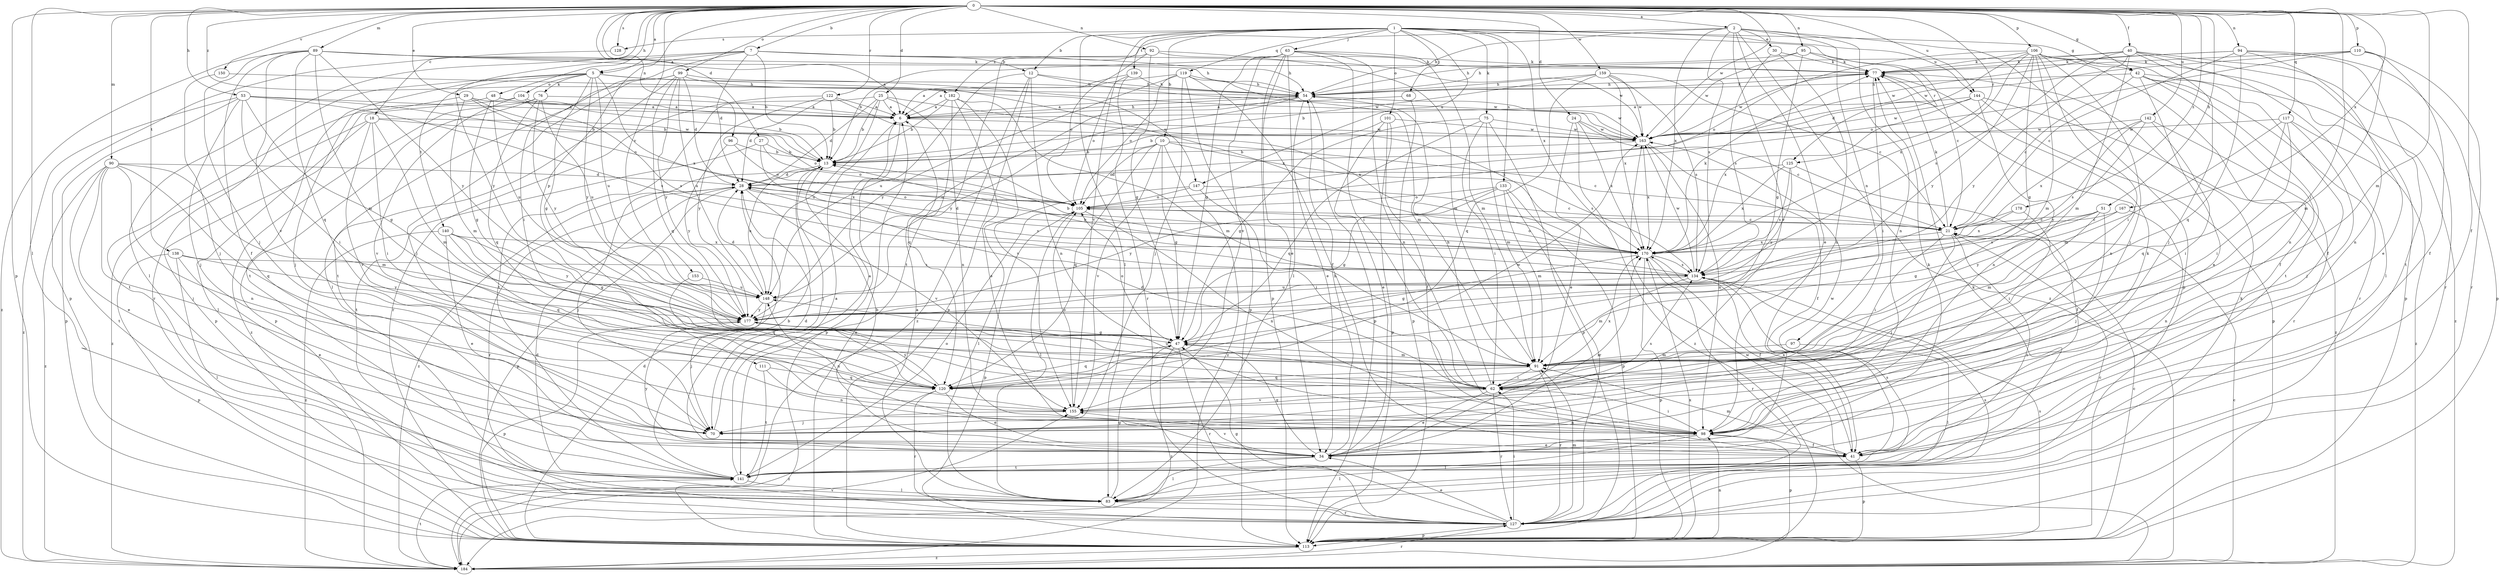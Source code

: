 strict digraph  {
0;
1;
2;
5;
6;
7;
10;
12;
13;
18;
21;
24;
25;
27;
28;
29;
30;
34;
40;
41;
42;
47;
48;
51;
53;
54;
62;
63;
68;
70;
75;
76;
77;
83;
89;
90;
91;
92;
94;
95;
96;
97;
98;
99;
101;
104;
105;
106;
110;
111;
113;
117;
119;
120;
122;
125;
127;
128;
133;
134;
138;
139;
140;
141;
142;
144;
147;
148;
150;
153;
155;
159;
163;
167;
170;
177;
178;
182;
184;
0 -> 2  [label=a];
0 -> 5  [label=a];
0 -> 7  [label=b];
0 -> 18  [label=c];
0 -> 24  [label=d];
0 -> 25  [label=d];
0 -> 27  [label=d];
0 -> 29  [label=e];
0 -> 40  [label=f];
0 -> 41  [label=f];
0 -> 42  [label=g];
0 -> 48  [label=h];
0 -> 51  [label=h];
0 -> 53  [label=h];
0 -> 62  [label=i];
0 -> 83  [label=l];
0 -> 89  [label=m];
0 -> 90  [label=m];
0 -> 91  [label=m];
0 -> 92  [label=n];
0 -> 94  [label=n];
0 -> 95  [label=n];
0 -> 96  [label=n];
0 -> 99  [label=o];
0 -> 106  [label=p];
0 -> 110  [label=p];
0 -> 111  [label=p];
0 -> 113  [label=p];
0 -> 117  [label=q];
0 -> 122  [label=r];
0 -> 125  [label=r];
0 -> 128  [label=s];
0 -> 138  [label=t];
0 -> 142  [label=u];
0 -> 144  [label=u];
0 -> 150  [label=v];
0 -> 153  [label=v];
0 -> 159  [label=w];
0 -> 163  [label=w];
0 -> 167  [label=x];
0 -> 178  [label=z];
0 -> 182  [label=z];
1 -> 10  [label=b];
1 -> 12  [label=b];
1 -> 42  [label=g];
1 -> 63  [label=j];
1 -> 68  [label=j];
1 -> 75  [label=k];
1 -> 83  [label=l];
1 -> 101  [label=o];
1 -> 119  [label=q];
1 -> 125  [label=r];
1 -> 128  [label=s];
1 -> 133  [label=s];
1 -> 139  [label=t];
1 -> 144  [label=u];
1 -> 147  [label=u];
1 -> 155  [label=v];
1 -> 170  [label=x];
2 -> 30  [label=e];
2 -> 34  [label=e];
2 -> 54  [label=h];
2 -> 97  [label=n];
2 -> 98  [label=n];
2 -> 113  [label=p];
2 -> 134  [label=s];
2 -> 155  [label=v];
2 -> 170  [label=x];
2 -> 182  [label=z];
2 -> 184  [label=z];
5 -> 47  [label=g];
5 -> 76  [label=k];
5 -> 104  [label=o];
5 -> 127  [label=r];
5 -> 140  [label=t];
5 -> 141  [label=t];
5 -> 147  [label=u];
5 -> 148  [label=u];
5 -> 163  [label=w];
5 -> 170  [label=x];
5 -> 177  [label=y];
6 -> 54  [label=h];
6 -> 113  [label=p];
6 -> 163  [label=w];
7 -> 5  [label=a];
7 -> 12  [label=b];
7 -> 13  [label=b];
7 -> 28  [label=d];
7 -> 54  [label=h];
7 -> 62  [label=i];
7 -> 83  [label=l];
7 -> 163  [label=w];
7 -> 177  [label=y];
10 -> 13  [label=b];
10 -> 21  [label=c];
10 -> 47  [label=g];
10 -> 105  [label=o];
10 -> 120  [label=q];
10 -> 134  [label=s];
10 -> 155  [label=v];
10 -> 184  [label=z];
12 -> 54  [label=h];
12 -> 98  [label=n];
12 -> 113  [label=p];
12 -> 148  [label=u];
12 -> 163  [label=w];
12 -> 184  [label=z];
13 -> 28  [label=d];
13 -> 70  [label=j];
13 -> 148  [label=u];
13 -> 184  [label=z];
18 -> 62  [label=i];
18 -> 83  [label=l];
18 -> 91  [label=m];
18 -> 105  [label=o];
18 -> 155  [label=v];
18 -> 163  [label=w];
18 -> 184  [label=z];
21 -> 28  [label=d];
21 -> 62  [label=i];
21 -> 70  [label=j];
21 -> 77  [label=k];
21 -> 141  [label=t];
21 -> 170  [label=x];
24 -> 21  [label=c];
24 -> 34  [label=e];
24 -> 163  [label=w];
24 -> 170  [label=x];
24 -> 184  [label=z];
25 -> 6  [label=a];
25 -> 13  [label=b];
25 -> 28  [label=d];
25 -> 98  [label=n];
25 -> 141  [label=t];
25 -> 148  [label=u];
25 -> 170  [label=x];
27 -> 13  [label=b];
27 -> 105  [label=o];
27 -> 141  [label=t];
27 -> 170  [label=x];
28 -> 70  [label=j];
28 -> 105  [label=o];
28 -> 113  [label=p];
28 -> 127  [label=r];
28 -> 134  [label=s];
28 -> 155  [label=v];
29 -> 6  [label=a];
29 -> 13  [label=b];
29 -> 70  [label=j];
29 -> 91  [label=m];
29 -> 105  [label=o];
30 -> 77  [label=k];
30 -> 98  [label=n];
30 -> 134  [label=s];
34 -> 13  [label=b];
34 -> 47  [label=g];
34 -> 54  [label=h];
34 -> 77  [label=k];
34 -> 83  [label=l];
34 -> 141  [label=t];
34 -> 155  [label=v];
34 -> 170  [label=x];
34 -> 177  [label=y];
40 -> 54  [label=h];
40 -> 70  [label=j];
40 -> 77  [label=k];
40 -> 91  [label=m];
40 -> 98  [label=n];
40 -> 113  [label=p];
40 -> 127  [label=r];
40 -> 134  [label=s];
40 -> 177  [label=y];
41 -> 28  [label=d];
41 -> 83  [label=l];
41 -> 91  [label=m];
41 -> 113  [label=p];
41 -> 163  [label=w];
41 -> 170  [label=x];
42 -> 21  [label=c];
42 -> 34  [label=e];
42 -> 41  [label=f];
42 -> 54  [label=h];
42 -> 127  [label=r];
42 -> 141  [label=t];
42 -> 184  [label=z];
47 -> 91  [label=m];
47 -> 105  [label=o];
47 -> 120  [label=q];
47 -> 127  [label=r];
47 -> 184  [label=z];
48 -> 6  [label=a];
48 -> 13  [label=b];
48 -> 47  [label=g];
48 -> 141  [label=t];
48 -> 148  [label=u];
51 -> 21  [label=c];
51 -> 47  [label=g];
51 -> 70  [label=j];
51 -> 91  [label=m];
51 -> 134  [label=s];
53 -> 6  [label=a];
53 -> 13  [label=b];
53 -> 47  [label=g];
53 -> 62  [label=i];
53 -> 70  [label=j];
53 -> 113  [label=p];
53 -> 134  [label=s];
53 -> 184  [label=z];
54 -> 6  [label=a];
54 -> 34  [label=e];
54 -> 77  [label=k];
54 -> 113  [label=p];
54 -> 148  [label=u];
54 -> 163  [label=w];
54 -> 177  [label=y];
62 -> 28  [label=d];
62 -> 34  [label=e];
62 -> 54  [label=h];
62 -> 127  [label=r];
62 -> 148  [label=u];
62 -> 155  [label=v];
62 -> 170  [label=x];
63 -> 13  [label=b];
63 -> 34  [label=e];
63 -> 47  [label=g];
63 -> 62  [label=i];
63 -> 77  [label=k];
63 -> 83  [label=l];
63 -> 91  [label=m];
63 -> 98  [label=n];
63 -> 113  [label=p];
63 -> 155  [label=v];
68 -> 6  [label=a];
68 -> 113  [label=p];
70 -> 6  [label=a];
75 -> 47  [label=g];
75 -> 62  [label=i];
75 -> 91  [label=m];
75 -> 113  [label=p];
75 -> 120  [label=q];
75 -> 163  [label=w];
76 -> 6  [label=a];
76 -> 113  [label=p];
76 -> 120  [label=q];
76 -> 148  [label=u];
76 -> 177  [label=y];
76 -> 184  [label=z];
77 -> 54  [label=h];
77 -> 62  [label=i];
77 -> 98  [label=n];
77 -> 163  [label=w];
83 -> 6  [label=a];
83 -> 47  [label=g];
83 -> 77  [label=k];
83 -> 127  [label=r];
89 -> 6  [label=a];
89 -> 41  [label=f];
89 -> 54  [label=h];
89 -> 70  [label=j];
89 -> 77  [label=k];
89 -> 91  [label=m];
89 -> 120  [label=q];
89 -> 155  [label=v];
89 -> 177  [label=y];
89 -> 184  [label=z];
90 -> 28  [label=d];
90 -> 34  [label=e];
90 -> 70  [label=j];
90 -> 91  [label=m];
90 -> 98  [label=n];
90 -> 120  [label=q];
90 -> 141  [label=t];
90 -> 184  [label=z];
91 -> 62  [label=i];
91 -> 120  [label=q];
91 -> 127  [label=r];
92 -> 47  [label=g];
92 -> 77  [label=k];
92 -> 91  [label=m];
92 -> 105  [label=o];
92 -> 141  [label=t];
94 -> 21  [label=c];
94 -> 34  [label=e];
94 -> 77  [label=k];
94 -> 113  [label=p];
94 -> 120  [label=q];
94 -> 141  [label=t];
94 -> 163  [label=w];
95 -> 21  [label=c];
95 -> 47  [label=g];
95 -> 54  [label=h];
95 -> 77  [label=k];
95 -> 163  [label=w];
96 -> 13  [label=b];
96 -> 105  [label=o];
96 -> 177  [label=y];
97 -> 83  [label=l];
97 -> 91  [label=m];
98 -> 34  [label=e];
98 -> 41  [label=f];
98 -> 62  [label=i];
98 -> 77  [label=k];
98 -> 83  [label=l];
98 -> 113  [label=p];
98 -> 148  [label=u];
99 -> 28  [label=d];
99 -> 54  [label=h];
99 -> 70  [label=j];
99 -> 83  [label=l];
99 -> 120  [label=q];
99 -> 141  [label=t];
99 -> 148  [label=u];
99 -> 170  [label=x];
99 -> 177  [label=y];
101 -> 13  [label=b];
101 -> 34  [label=e];
101 -> 41  [label=f];
101 -> 113  [label=p];
101 -> 163  [label=w];
104 -> 6  [label=a];
104 -> 113  [label=p];
104 -> 134  [label=s];
104 -> 155  [label=v];
105 -> 21  [label=c];
105 -> 83  [label=l];
105 -> 98  [label=n];
105 -> 113  [label=p];
106 -> 28  [label=d];
106 -> 41  [label=f];
106 -> 47  [label=g];
106 -> 62  [label=i];
106 -> 70  [label=j];
106 -> 77  [label=k];
106 -> 83  [label=l];
106 -> 91  [label=m];
106 -> 98  [label=n];
106 -> 105  [label=o];
106 -> 170  [label=x];
106 -> 177  [label=y];
110 -> 41  [label=f];
110 -> 77  [label=k];
110 -> 91  [label=m];
110 -> 105  [label=o];
110 -> 127  [label=r];
110 -> 163  [label=w];
111 -> 98  [label=n];
111 -> 120  [label=q];
111 -> 141  [label=t];
113 -> 6  [label=a];
113 -> 21  [label=c];
113 -> 28  [label=d];
113 -> 98  [label=n];
113 -> 134  [label=s];
113 -> 170  [label=x];
113 -> 184  [label=z];
117 -> 62  [label=i];
117 -> 70  [label=j];
117 -> 91  [label=m];
117 -> 120  [label=q];
117 -> 163  [label=w];
117 -> 184  [label=z];
119 -> 6  [label=a];
119 -> 41  [label=f];
119 -> 54  [label=h];
119 -> 70  [label=j];
119 -> 91  [label=m];
119 -> 105  [label=o];
119 -> 113  [label=p];
119 -> 177  [label=y];
120 -> 34  [label=e];
120 -> 127  [label=r];
120 -> 163  [label=w];
120 -> 177  [label=y];
120 -> 184  [label=z];
122 -> 6  [label=a];
122 -> 13  [label=b];
122 -> 28  [label=d];
122 -> 127  [label=r];
122 -> 170  [label=x];
122 -> 177  [label=y];
125 -> 28  [label=d];
125 -> 41  [label=f];
125 -> 134  [label=s];
125 -> 170  [label=x];
125 -> 177  [label=y];
127 -> 21  [label=c];
127 -> 28  [label=d];
127 -> 34  [label=e];
127 -> 47  [label=g];
127 -> 62  [label=i];
127 -> 77  [label=k];
127 -> 91  [label=m];
127 -> 113  [label=p];
127 -> 134  [label=s];
128 -> 113  [label=p];
133 -> 47  [label=g];
133 -> 91  [label=m];
133 -> 105  [label=o];
133 -> 113  [label=p];
133 -> 127  [label=r];
133 -> 177  [label=y];
134 -> 13  [label=b];
134 -> 91  [label=m];
134 -> 148  [label=u];
134 -> 163  [label=w];
138 -> 34  [label=e];
138 -> 83  [label=l];
138 -> 113  [label=p];
138 -> 134  [label=s];
138 -> 177  [label=y];
139 -> 6  [label=a];
139 -> 54  [label=h];
139 -> 105  [label=o];
139 -> 127  [label=r];
140 -> 34  [label=e];
140 -> 47  [label=g];
140 -> 120  [label=q];
140 -> 170  [label=x];
140 -> 177  [label=y];
140 -> 184  [label=z];
141 -> 6  [label=a];
141 -> 13  [label=b];
141 -> 83  [label=l];
141 -> 105  [label=o];
141 -> 134  [label=s];
142 -> 62  [label=i];
142 -> 127  [label=r];
142 -> 134  [label=s];
142 -> 163  [label=w];
142 -> 170  [label=x];
142 -> 177  [label=y];
144 -> 6  [label=a];
144 -> 98  [label=n];
144 -> 113  [label=p];
144 -> 163  [label=w];
144 -> 170  [label=x];
144 -> 184  [label=z];
147 -> 21  [label=c];
147 -> 62  [label=i];
147 -> 83  [label=l];
147 -> 105  [label=o];
148 -> 28  [label=d];
148 -> 70  [label=j];
148 -> 177  [label=y];
150 -> 54  [label=h];
150 -> 70  [label=j];
153 -> 120  [label=q];
153 -> 148  [label=u];
155 -> 70  [label=j];
155 -> 98  [label=n];
155 -> 105  [label=o];
155 -> 134  [label=s];
159 -> 13  [label=b];
159 -> 21  [label=c];
159 -> 54  [label=h];
159 -> 120  [label=q];
159 -> 134  [label=s];
159 -> 163  [label=w];
159 -> 170  [label=x];
163 -> 13  [label=b];
163 -> 41  [label=f];
163 -> 98  [label=n];
163 -> 170  [label=x];
167 -> 21  [label=c];
167 -> 98  [label=n];
167 -> 177  [label=y];
170 -> 13  [label=b];
170 -> 41  [label=f];
170 -> 47  [label=g];
170 -> 77  [label=k];
170 -> 105  [label=o];
170 -> 113  [label=p];
170 -> 127  [label=r];
170 -> 134  [label=s];
177 -> 47  [label=g];
177 -> 113  [label=p];
178 -> 21  [label=c];
178 -> 62  [label=i];
178 -> 170  [label=x];
182 -> 6  [label=a];
182 -> 13  [label=b];
182 -> 34  [label=e];
182 -> 91  [label=m];
182 -> 120  [label=q];
182 -> 155  [label=v];
184 -> 21  [label=c];
184 -> 127  [label=r];
184 -> 141  [label=t];
184 -> 155  [label=v];
184 -> 163  [label=w];
}
